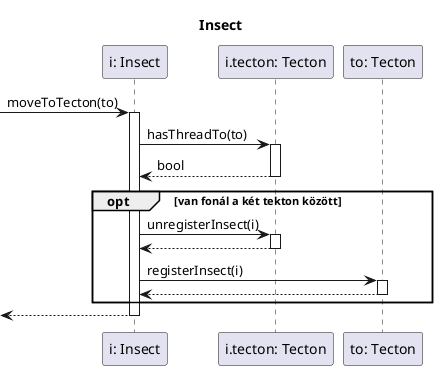 @startuml Insect
title Insect

title "Insect"

participant "i: Insect" as insect
participant "i.tecton: Tecton" as t1
participant "to: Tecton" as t2

-> insect: moveToTecton(to)
activate insect

insect -> t1: hasThreadTo(to)
activate t1

t1 --> insect: bool
deactivate t1

opt van fonál a két tekton között
	insect -> t1: unregisterInsect(i)
	activate t1

	t1 --> insect
	deactivate t1

	insect -> t2: registerInsect(i)
	activate t2

	t2 --> insect
	deactivate t2

	'insect -> insect: i.tecton = to
end

<-- insect
deactivate insect

@enduml